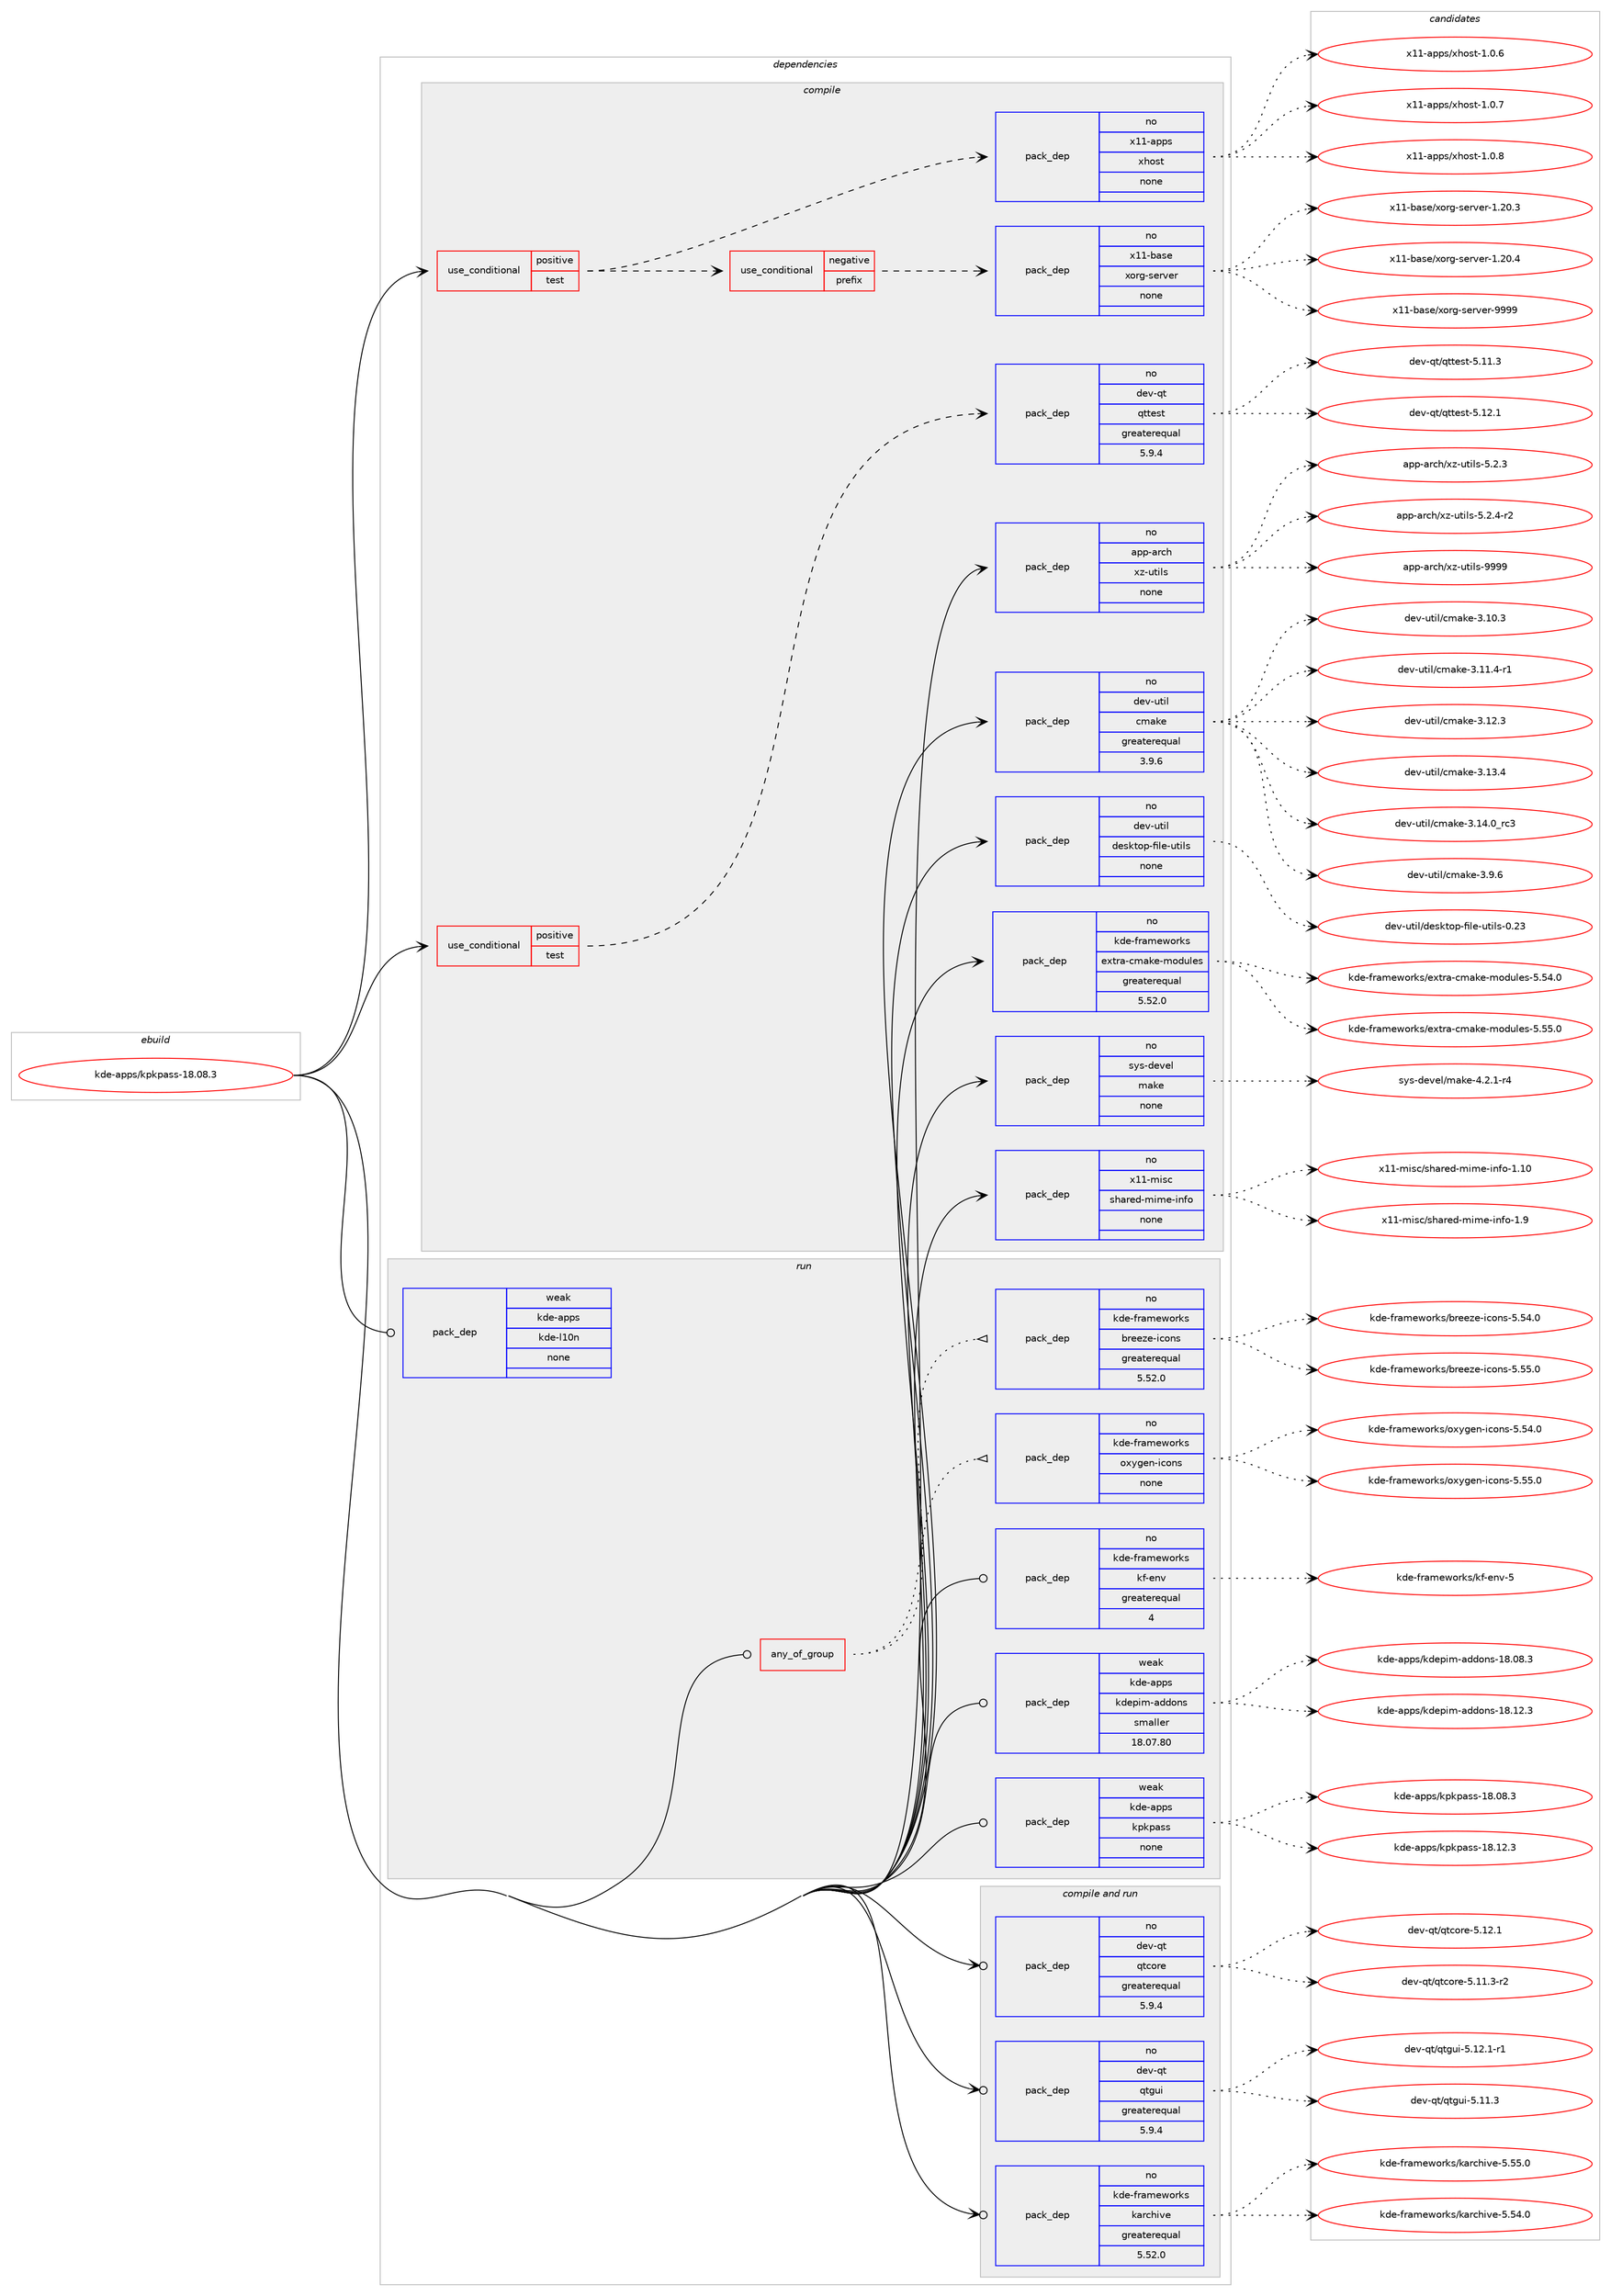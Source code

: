 digraph prolog {

# *************
# Graph options
# *************

newrank=true;
concentrate=true;
compound=true;
graph [rankdir=LR,fontname=Helvetica,fontsize=10,ranksep=1.5];#, ranksep=2.5, nodesep=0.2];
edge  [arrowhead=vee];
node  [fontname=Helvetica,fontsize=10];

# **********
# The ebuild
# **********

subgraph cluster_leftcol {
color=gray;
rank=same;
label=<<i>ebuild</i>>;
id [label="kde-apps/kpkpass-18.08.3", color=red, width=4, href="../kde-apps/kpkpass-18.08.3.svg"];
}

# ****************
# The dependencies
# ****************

subgraph cluster_midcol {
color=gray;
label=<<i>dependencies</i>>;
subgraph cluster_compile {
fillcolor="#eeeeee";
style=filled;
label=<<i>compile</i>>;
subgraph cond429070 {
dependency1579555 [label=<<TABLE BORDER="0" CELLBORDER="1" CELLSPACING="0" CELLPADDING="4"><TR><TD ROWSPAN="3" CELLPADDING="10">use_conditional</TD></TR><TR><TD>positive</TD></TR><TR><TD>test</TD></TR></TABLE>>, shape=none, color=red];
subgraph cond429071 {
dependency1579556 [label=<<TABLE BORDER="0" CELLBORDER="1" CELLSPACING="0" CELLPADDING="4"><TR><TD ROWSPAN="3" CELLPADDING="10">use_conditional</TD></TR><TR><TD>negative</TD></TR><TR><TD>prefix</TD></TR></TABLE>>, shape=none, color=red];
subgraph pack1125909 {
dependency1579557 [label=<<TABLE BORDER="0" CELLBORDER="1" CELLSPACING="0" CELLPADDING="4" WIDTH="220"><TR><TD ROWSPAN="6" CELLPADDING="30">pack_dep</TD></TR><TR><TD WIDTH="110">no</TD></TR><TR><TD>x11-base</TD></TR><TR><TD>xorg-server</TD></TR><TR><TD>none</TD></TR><TR><TD></TD></TR></TABLE>>, shape=none, color=blue];
}
dependency1579556:e -> dependency1579557:w [weight=20,style="dashed",arrowhead="vee"];
}
dependency1579555:e -> dependency1579556:w [weight=20,style="dashed",arrowhead="vee"];
subgraph pack1125910 {
dependency1579558 [label=<<TABLE BORDER="0" CELLBORDER="1" CELLSPACING="0" CELLPADDING="4" WIDTH="220"><TR><TD ROWSPAN="6" CELLPADDING="30">pack_dep</TD></TR><TR><TD WIDTH="110">no</TD></TR><TR><TD>x11-apps</TD></TR><TR><TD>xhost</TD></TR><TR><TD>none</TD></TR><TR><TD></TD></TR></TABLE>>, shape=none, color=blue];
}
dependency1579555:e -> dependency1579558:w [weight=20,style="dashed",arrowhead="vee"];
}
id:e -> dependency1579555:w [weight=20,style="solid",arrowhead="vee"];
subgraph cond429072 {
dependency1579559 [label=<<TABLE BORDER="0" CELLBORDER="1" CELLSPACING="0" CELLPADDING="4"><TR><TD ROWSPAN="3" CELLPADDING="10">use_conditional</TD></TR><TR><TD>positive</TD></TR><TR><TD>test</TD></TR></TABLE>>, shape=none, color=red];
subgraph pack1125911 {
dependency1579560 [label=<<TABLE BORDER="0" CELLBORDER="1" CELLSPACING="0" CELLPADDING="4" WIDTH="220"><TR><TD ROWSPAN="6" CELLPADDING="30">pack_dep</TD></TR><TR><TD WIDTH="110">no</TD></TR><TR><TD>dev-qt</TD></TR><TR><TD>qttest</TD></TR><TR><TD>greaterequal</TD></TR><TR><TD>5.9.4</TD></TR></TABLE>>, shape=none, color=blue];
}
dependency1579559:e -> dependency1579560:w [weight=20,style="dashed",arrowhead="vee"];
}
id:e -> dependency1579559:w [weight=20,style="solid",arrowhead="vee"];
subgraph pack1125912 {
dependency1579561 [label=<<TABLE BORDER="0" CELLBORDER="1" CELLSPACING="0" CELLPADDING="4" WIDTH="220"><TR><TD ROWSPAN="6" CELLPADDING="30">pack_dep</TD></TR><TR><TD WIDTH="110">no</TD></TR><TR><TD>app-arch</TD></TR><TR><TD>xz-utils</TD></TR><TR><TD>none</TD></TR><TR><TD></TD></TR></TABLE>>, shape=none, color=blue];
}
id:e -> dependency1579561:w [weight=20,style="solid",arrowhead="vee"];
subgraph pack1125913 {
dependency1579562 [label=<<TABLE BORDER="0" CELLBORDER="1" CELLSPACING="0" CELLPADDING="4" WIDTH="220"><TR><TD ROWSPAN="6" CELLPADDING="30">pack_dep</TD></TR><TR><TD WIDTH="110">no</TD></TR><TR><TD>dev-util</TD></TR><TR><TD>cmake</TD></TR><TR><TD>greaterequal</TD></TR><TR><TD>3.9.6</TD></TR></TABLE>>, shape=none, color=blue];
}
id:e -> dependency1579562:w [weight=20,style="solid",arrowhead="vee"];
subgraph pack1125914 {
dependency1579563 [label=<<TABLE BORDER="0" CELLBORDER="1" CELLSPACING="0" CELLPADDING="4" WIDTH="220"><TR><TD ROWSPAN="6" CELLPADDING="30">pack_dep</TD></TR><TR><TD WIDTH="110">no</TD></TR><TR><TD>dev-util</TD></TR><TR><TD>desktop-file-utils</TD></TR><TR><TD>none</TD></TR><TR><TD></TD></TR></TABLE>>, shape=none, color=blue];
}
id:e -> dependency1579563:w [weight=20,style="solid",arrowhead="vee"];
subgraph pack1125915 {
dependency1579564 [label=<<TABLE BORDER="0" CELLBORDER="1" CELLSPACING="0" CELLPADDING="4" WIDTH="220"><TR><TD ROWSPAN="6" CELLPADDING="30">pack_dep</TD></TR><TR><TD WIDTH="110">no</TD></TR><TR><TD>kde-frameworks</TD></TR><TR><TD>extra-cmake-modules</TD></TR><TR><TD>greaterequal</TD></TR><TR><TD>5.52.0</TD></TR></TABLE>>, shape=none, color=blue];
}
id:e -> dependency1579564:w [weight=20,style="solid",arrowhead="vee"];
subgraph pack1125916 {
dependency1579565 [label=<<TABLE BORDER="0" CELLBORDER="1" CELLSPACING="0" CELLPADDING="4" WIDTH="220"><TR><TD ROWSPAN="6" CELLPADDING="30">pack_dep</TD></TR><TR><TD WIDTH="110">no</TD></TR><TR><TD>sys-devel</TD></TR><TR><TD>make</TD></TR><TR><TD>none</TD></TR><TR><TD></TD></TR></TABLE>>, shape=none, color=blue];
}
id:e -> dependency1579565:w [weight=20,style="solid",arrowhead="vee"];
subgraph pack1125917 {
dependency1579566 [label=<<TABLE BORDER="0" CELLBORDER="1" CELLSPACING="0" CELLPADDING="4" WIDTH="220"><TR><TD ROWSPAN="6" CELLPADDING="30">pack_dep</TD></TR><TR><TD WIDTH="110">no</TD></TR><TR><TD>x11-misc</TD></TR><TR><TD>shared-mime-info</TD></TR><TR><TD>none</TD></TR><TR><TD></TD></TR></TABLE>>, shape=none, color=blue];
}
id:e -> dependency1579566:w [weight=20,style="solid",arrowhead="vee"];
}
subgraph cluster_compileandrun {
fillcolor="#eeeeee";
style=filled;
label=<<i>compile and run</i>>;
subgraph pack1125918 {
dependency1579567 [label=<<TABLE BORDER="0" CELLBORDER="1" CELLSPACING="0" CELLPADDING="4" WIDTH="220"><TR><TD ROWSPAN="6" CELLPADDING="30">pack_dep</TD></TR><TR><TD WIDTH="110">no</TD></TR><TR><TD>dev-qt</TD></TR><TR><TD>qtcore</TD></TR><TR><TD>greaterequal</TD></TR><TR><TD>5.9.4</TD></TR></TABLE>>, shape=none, color=blue];
}
id:e -> dependency1579567:w [weight=20,style="solid",arrowhead="odotvee"];
subgraph pack1125919 {
dependency1579568 [label=<<TABLE BORDER="0" CELLBORDER="1" CELLSPACING="0" CELLPADDING="4" WIDTH="220"><TR><TD ROWSPAN="6" CELLPADDING="30">pack_dep</TD></TR><TR><TD WIDTH="110">no</TD></TR><TR><TD>dev-qt</TD></TR><TR><TD>qtgui</TD></TR><TR><TD>greaterequal</TD></TR><TR><TD>5.9.4</TD></TR></TABLE>>, shape=none, color=blue];
}
id:e -> dependency1579568:w [weight=20,style="solid",arrowhead="odotvee"];
subgraph pack1125920 {
dependency1579569 [label=<<TABLE BORDER="0" CELLBORDER="1" CELLSPACING="0" CELLPADDING="4" WIDTH="220"><TR><TD ROWSPAN="6" CELLPADDING="30">pack_dep</TD></TR><TR><TD WIDTH="110">no</TD></TR><TR><TD>kde-frameworks</TD></TR><TR><TD>karchive</TD></TR><TR><TD>greaterequal</TD></TR><TR><TD>5.52.0</TD></TR></TABLE>>, shape=none, color=blue];
}
id:e -> dependency1579569:w [weight=20,style="solid",arrowhead="odotvee"];
}
subgraph cluster_run {
fillcolor="#eeeeee";
style=filled;
label=<<i>run</i>>;
subgraph any23937 {
dependency1579570 [label=<<TABLE BORDER="0" CELLBORDER="1" CELLSPACING="0" CELLPADDING="4"><TR><TD CELLPADDING="10">any_of_group</TD></TR></TABLE>>, shape=none, color=red];subgraph pack1125921 {
dependency1579571 [label=<<TABLE BORDER="0" CELLBORDER="1" CELLSPACING="0" CELLPADDING="4" WIDTH="220"><TR><TD ROWSPAN="6" CELLPADDING="30">pack_dep</TD></TR><TR><TD WIDTH="110">no</TD></TR><TR><TD>kde-frameworks</TD></TR><TR><TD>breeze-icons</TD></TR><TR><TD>greaterequal</TD></TR><TR><TD>5.52.0</TD></TR></TABLE>>, shape=none, color=blue];
}
dependency1579570:e -> dependency1579571:w [weight=20,style="dotted",arrowhead="oinv"];
subgraph pack1125922 {
dependency1579572 [label=<<TABLE BORDER="0" CELLBORDER="1" CELLSPACING="0" CELLPADDING="4" WIDTH="220"><TR><TD ROWSPAN="6" CELLPADDING="30">pack_dep</TD></TR><TR><TD WIDTH="110">no</TD></TR><TR><TD>kde-frameworks</TD></TR><TR><TD>oxygen-icons</TD></TR><TR><TD>none</TD></TR><TR><TD></TD></TR></TABLE>>, shape=none, color=blue];
}
dependency1579570:e -> dependency1579572:w [weight=20,style="dotted",arrowhead="oinv"];
}
id:e -> dependency1579570:w [weight=20,style="solid",arrowhead="odot"];
subgraph pack1125923 {
dependency1579573 [label=<<TABLE BORDER="0" CELLBORDER="1" CELLSPACING="0" CELLPADDING="4" WIDTH="220"><TR><TD ROWSPAN="6" CELLPADDING="30">pack_dep</TD></TR><TR><TD WIDTH="110">no</TD></TR><TR><TD>kde-frameworks</TD></TR><TR><TD>kf-env</TD></TR><TR><TD>greaterequal</TD></TR><TR><TD>4</TD></TR></TABLE>>, shape=none, color=blue];
}
id:e -> dependency1579573:w [weight=20,style="solid",arrowhead="odot"];
subgraph pack1125924 {
dependency1579574 [label=<<TABLE BORDER="0" CELLBORDER="1" CELLSPACING="0" CELLPADDING="4" WIDTH="220"><TR><TD ROWSPAN="6" CELLPADDING="30">pack_dep</TD></TR><TR><TD WIDTH="110">weak</TD></TR><TR><TD>kde-apps</TD></TR><TR><TD>kde-l10n</TD></TR><TR><TD>none</TD></TR><TR><TD></TD></TR></TABLE>>, shape=none, color=blue];
}
id:e -> dependency1579574:w [weight=20,style="solid",arrowhead="odot"];
subgraph pack1125925 {
dependency1579575 [label=<<TABLE BORDER="0" CELLBORDER="1" CELLSPACING="0" CELLPADDING="4" WIDTH="220"><TR><TD ROWSPAN="6" CELLPADDING="30">pack_dep</TD></TR><TR><TD WIDTH="110">weak</TD></TR><TR><TD>kde-apps</TD></TR><TR><TD>kdepim-addons</TD></TR><TR><TD>smaller</TD></TR><TR><TD>18.07.80</TD></TR></TABLE>>, shape=none, color=blue];
}
id:e -> dependency1579575:w [weight=20,style="solid",arrowhead="odot"];
subgraph pack1125926 {
dependency1579576 [label=<<TABLE BORDER="0" CELLBORDER="1" CELLSPACING="0" CELLPADDING="4" WIDTH="220"><TR><TD ROWSPAN="6" CELLPADDING="30">pack_dep</TD></TR><TR><TD WIDTH="110">weak</TD></TR><TR><TD>kde-apps</TD></TR><TR><TD>kpkpass</TD></TR><TR><TD>none</TD></TR><TR><TD></TD></TR></TABLE>>, shape=none, color=blue];
}
id:e -> dependency1579576:w [weight=20,style="solid",arrowhead="odot"];
}
}

# **************
# The candidates
# **************

subgraph cluster_choices {
rank=same;
color=gray;
label=<<i>candidates</i>>;

subgraph choice1125909 {
color=black;
nodesep=1;
choice1204949459897115101471201111141034511510111411810111445494650484651 [label="x11-base/xorg-server-1.20.3", color=red, width=4,href="../x11-base/xorg-server-1.20.3.svg"];
choice1204949459897115101471201111141034511510111411810111445494650484652 [label="x11-base/xorg-server-1.20.4", color=red, width=4,href="../x11-base/xorg-server-1.20.4.svg"];
choice120494945989711510147120111114103451151011141181011144557575757 [label="x11-base/xorg-server-9999", color=red, width=4,href="../x11-base/xorg-server-9999.svg"];
dependency1579557:e -> choice1204949459897115101471201111141034511510111411810111445494650484651:w [style=dotted,weight="100"];
dependency1579557:e -> choice1204949459897115101471201111141034511510111411810111445494650484652:w [style=dotted,weight="100"];
dependency1579557:e -> choice120494945989711510147120111114103451151011141181011144557575757:w [style=dotted,weight="100"];
}
subgraph choice1125910 {
color=black;
nodesep=1;
choice1204949459711211211547120104111115116454946484654 [label="x11-apps/xhost-1.0.6", color=red, width=4,href="../x11-apps/xhost-1.0.6.svg"];
choice1204949459711211211547120104111115116454946484655 [label="x11-apps/xhost-1.0.7", color=red, width=4,href="../x11-apps/xhost-1.0.7.svg"];
choice1204949459711211211547120104111115116454946484656 [label="x11-apps/xhost-1.0.8", color=red, width=4,href="../x11-apps/xhost-1.0.8.svg"];
dependency1579558:e -> choice1204949459711211211547120104111115116454946484654:w [style=dotted,weight="100"];
dependency1579558:e -> choice1204949459711211211547120104111115116454946484655:w [style=dotted,weight="100"];
dependency1579558:e -> choice1204949459711211211547120104111115116454946484656:w [style=dotted,weight="100"];
}
subgraph choice1125911 {
color=black;
nodesep=1;
choice100101118451131164711311611610111511645534649494651 [label="dev-qt/qttest-5.11.3", color=red, width=4,href="../dev-qt/qttest-5.11.3.svg"];
choice100101118451131164711311611610111511645534649504649 [label="dev-qt/qttest-5.12.1", color=red, width=4,href="../dev-qt/qttest-5.12.1.svg"];
dependency1579560:e -> choice100101118451131164711311611610111511645534649494651:w [style=dotted,weight="100"];
dependency1579560:e -> choice100101118451131164711311611610111511645534649504649:w [style=dotted,weight="100"];
}
subgraph choice1125912 {
color=black;
nodesep=1;
choice971121124597114991044712012245117116105108115455346504651 [label="app-arch/xz-utils-5.2.3", color=red, width=4,href="../app-arch/xz-utils-5.2.3.svg"];
choice9711211245971149910447120122451171161051081154553465046524511450 [label="app-arch/xz-utils-5.2.4-r2", color=red, width=4,href="../app-arch/xz-utils-5.2.4-r2.svg"];
choice9711211245971149910447120122451171161051081154557575757 [label="app-arch/xz-utils-9999", color=red, width=4,href="../app-arch/xz-utils-9999.svg"];
dependency1579561:e -> choice971121124597114991044712012245117116105108115455346504651:w [style=dotted,weight="100"];
dependency1579561:e -> choice9711211245971149910447120122451171161051081154553465046524511450:w [style=dotted,weight="100"];
dependency1579561:e -> choice9711211245971149910447120122451171161051081154557575757:w [style=dotted,weight="100"];
}
subgraph choice1125913 {
color=black;
nodesep=1;
choice1001011184511711610510847991099710710145514649484651 [label="dev-util/cmake-3.10.3", color=red, width=4,href="../dev-util/cmake-3.10.3.svg"];
choice10010111845117116105108479910997107101455146494946524511449 [label="dev-util/cmake-3.11.4-r1", color=red, width=4,href="../dev-util/cmake-3.11.4-r1.svg"];
choice1001011184511711610510847991099710710145514649504651 [label="dev-util/cmake-3.12.3", color=red, width=4,href="../dev-util/cmake-3.12.3.svg"];
choice1001011184511711610510847991099710710145514649514652 [label="dev-util/cmake-3.13.4", color=red, width=4,href="../dev-util/cmake-3.13.4.svg"];
choice1001011184511711610510847991099710710145514649524648951149951 [label="dev-util/cmake-3.14.0_rc3", color=red, width=4,href="../dev-util/cmake-3.14.0_rc3.svg"];
choice10010111845117116105108479910997107101455146574654 [label="dev-util/cmake-3.9.6", color=red, width=4,href="../dev-util/cmake-3.9.6.svg"];
dependency1579562:e -> choice1001011184511711610510847991099710710145514649484651:w [style=dotted,weight="100"];
dependency1579562:e -> choice10010111845117116105108479910997107101455146494946524511449:w [style=dotted,weight="100"];
dependency1579562:e -> choice1001011184511711610510847991099710710145514649504651:w [style=dotted,weight="100"];
dependency1579562:e -> choice1001011184511711610510847991099710710145514649514652:w [style=dotted,weight="100"];
dependency1579562:e -> choice1001011184511711610510847991099710710145514649524648951149951:w [style=dotted,weight="100"];
dependency1579562:e -> choice10010111845117116105108479910997107101455146574654:w [style=dotted,weight="100"];
}
subgraph choice1125914 {
color=black;
nodesep=1;
choice100101118451171161051084710010111510711611111245102105108101451171161051081154548465051 [label="dev-util/desktop-file-utils-0.23", color=red, width=4,href="../dev-util/desktop-file-utils-0.23.svg"];
dependency1579563:e -> choice100101118451171161051084710010111510711611111245102105108101451171161051081154548465051:w [style=dotted,weight="100"];
}
subgraph choice1125915 {
color=black;
nodesep=1;
choice107100101451021149710910111911111410711547101120116114974599109971071014510911110011710810111545534653524648 [label="kde-frameworks/extra-cmake-modules-5.54.0", color=red, width=4,href="../kde-frameworks/extra-cmake-modules-5.54.0.svg"];
choice107100101451021149710910111911111410711547101120116114974599109971071014510911110011710810111545534653534648 [label="kde-frameworks/extra-cmake-modules-5.55.0", color=red, width=4,href="../kde-frameworks/extra-cmake-modules-5.55.0.svg"];
dependency1579564:e -> choice107100101451021149710910111911111410711547101120116114974599109971071014510911110011710810111545534653524648:w [style=dotted,weight="100"];
dependency1579564:e -> choice107100101451021149710910111911111410711547101120116114974599109971071014510911110011710810111545534653534648:w [style=dotted,weight="100"];
}
subgraph choice1125916 {
color=black;
nodesep=1;
choice1151211154510010111810110847109971071014552465046494511452 [label="sys-devel/make-4.2.1-r4", color=red, width=4,href="../sys-devel/make-4.2.1-r4.svg"];
dependency1579565:e -> choice1151211154510010111810110847109971071014552465046494511452:w [style=dotted,weight="100"];
}
subgraph choice1125917 {
color=black;
nodesep=1;
choice12049494510910511599471151049711410110045109105109101451051101021114549464948 [label="x11-misc/shared-mime-info-1.10", color=red, width=4,href="../x11-misc/shared-mime-info-1.10.svg"];
choice120494945109105115994711510497114101100451091051091014510511010211145494657 [label="x11-misc/shared-mime-info-1.9", color=red, width=4,href="../x11-misc/shared-mime-info-1.9.svg"];
dependency1579566:e -> choice12049494510910511599471151049711410110045109105109101451051101021114549464948:w [style=dotted,weight="100"];
dependency1579566:e -> choice120494945109105115994711510497114101100451091051091014510511010211145494657:w [style=dotted,weight="100"];
}
subgraph choice1125918 {
color=black;
nodesep=1;
choice100101118451131164711311699111114101455346494946514511450 [label="dev-qt/qtcore-5.11.3-r2", color=red, width=4,href="../dev-qt/qtcore-5.11.3-r2.svg"];
choice10010111845113116471131169911111410145534649504649 [label="dev-qt/qtcore-5.12.1", color=red, width=4,href="../dev-qt/qtcore-5.12.1.svg"];
dependency1579567:e -> choice100101118451131164711311699111114101455346494946514511450:w [style=dotted,weight="100"];
dependency1579567:e -> choice10010111845113116471131169911111410145534649504649:w [style=dotted,weight="100"];
}
subgraph choice1125919 {
color=black;
nodesep=1;
choice100101118451131164711311610311710545534649494651 [label="dev-qt/qtgui-5.11.3", color=red, width=4,href="../dev-qt/qtgui-5.11.3.svg"];
choice1001011184511311647113116103117105455346495046494511449 [label="dev-qt/qtgui-5.12.1-r1", color=red, width=4,href="../dev-qt/qtgui-5.12.1-r1.svg"];
dependency1579568:e -> choice100101118451131164711311610311710545534649494651:w [style=dotted,weight="100"];
dependency1579568:e -> choice1001011184511311647113116103117105455346495046494511449:w [style=dotted,weight="100"];
}
subgraph choice1125920 {
color=black;
nodesep=1;
choice107100101451021149710910111911111410711547107971149910410511810145534653524648 [label="kde-frameworks/karchive-5.54.0", color=red, width=4,href="../kde-frameworks/karchive-5.54.0.svg"];
choice107100101451021149710910111911111410711547107971149910410511810145534653534648 [label="kde-frameworks/karchive-5.55.0", color=red, width=4,href="../kde-frameworks/karchive-5.55.0.svg"];
dependency1579569:e -> choice107100101451021149710910111911111410711547107971149910410511810145534653524648:w [style=dotted,weight="100"];
dependency1579569:e -> choice107100101451021149710910111911111410711547107971149910410511810145534653534648:w [style=dotted,weight="100"];
}
subgraph choice1125921 {
color=black;
nodesep=1;
choice10710010145102114971091011191111141071154798114101101122101451059911111011545534653524648 [label="kde-frameworks/breeze-icons-5.54.0", color=red, width=4,href="../kde-frameworks/breeze-icons-5.54.0.svg"];
choice10710010145102114971091011191111141071154798114101101122101451059911111011545534653534648 [label="kde-frameworks/breeze-icons-5.55.0", color=red, width=4,href="../kde-frameworks/breeze-icons-5.55.0.svg"];
dependency1579571:e -> choice10710010145102114971091011191111141071154798114101101122101451059911111011545534653524648:w [style=dotted,weight="100"];
dependency1579571:e -> choice10710010145102114971091011191111141071154798114101101122101451059911111011545534653534648:w [style=dotted,weight="100"];
}
subgraph choice1125922 {
color=black;
nodesep=1;
choice107100101451021149710910111911111410711547111120121103101110451059911111011545534653524648 [label="kde-frameworks/oxygen-icons-5.54.0", color=red, width=4,href="../kde-frameworks/oxygen-icons-5.54.0.svg"];
choice107100101451021149710910111911111410711547111120121103101110451059911111011545534653534648 [label="kde-frameworks/oxygen-icons-5.55.0", color=red, width=4,href="../kde-frameworks/oxygen-icons-5.55.0.svg"];
dependency1579572:e -> choice107100101451021149710910111911111410711547111120121103101110451059911111011545534653524648:w [style=dotted,weight="100"];
dependency1579572:e -> choice107100101451021149710910111911111410711547111120121103101110451059911111011545534653534648:w [style=dotted,weight="100"];
}
subgraph choice1125923 {
color=black;
nodesep=1;
choice107100101451021149710910111911111410711547107102451011101184553 [label="kde-frameworks/kf-env-5", color=red, width=4,href="../kde-frameworks/kf-env-5.svg"];
dependency1579573:e -> choice107100101451021149710910111911111410711547107102451011101184553:w [style=dotted,weight="100"];
}
subgraph choice1125924 {
color=black;
nodesep=1;
}
subgraph choice1125925 {
color=black;
nodesep=1;
choice10710010145971121121154710710010111210510945971001001111101154549564648564651 [label="kde-apps/kdepim-addons-18.08.3", color=red, width=4,href="../kde-apps/kdepim-addons-18.08.3.svg"];
choice10710010145971121121154710710010111210510945971001001111101154549564649504651 [label="kde-apps/kdepim-addons-18.12.3", color=red, width=4,href="../kde-apps/kdepim-addons-18.12.3.svg"];
dependency1579575:e -> choice10710010145971121121154710710010111210510945971001001111101154549564648564651:w [style=dotted,weight="100"];
dependency1579575:e -> choice10710010145971121121154710710010111210510945971001001111101154549564649504651:w [style=dotted,weight="100"];
}
subgraph choice1125926 {
color=black;
nodesep=1;
choice107100101459711211211547107112107112971151154549564648564651 [label="kde-apps/kpkpass-18.08.3", color=red, width=4,href="../kde-apps/kpkpass-18.08.3.svg"];
choice107100101459711211211547107112107112971151154549564649504651 [label="kde-apps/kpkpass-18.12.3", color=red, width=4,href="../kde-apps/kpkpass-18.12.3.svg"];
dependency1579576:e -> choice107100101459711211211547107112107112971151154549564648564651:w [style=dotted,weight="100"];
dependency1579576:e -> choice107100101459711211211547107112107112971151154549564649504651:w [style=dotted,weight="100"];
}
}

}
